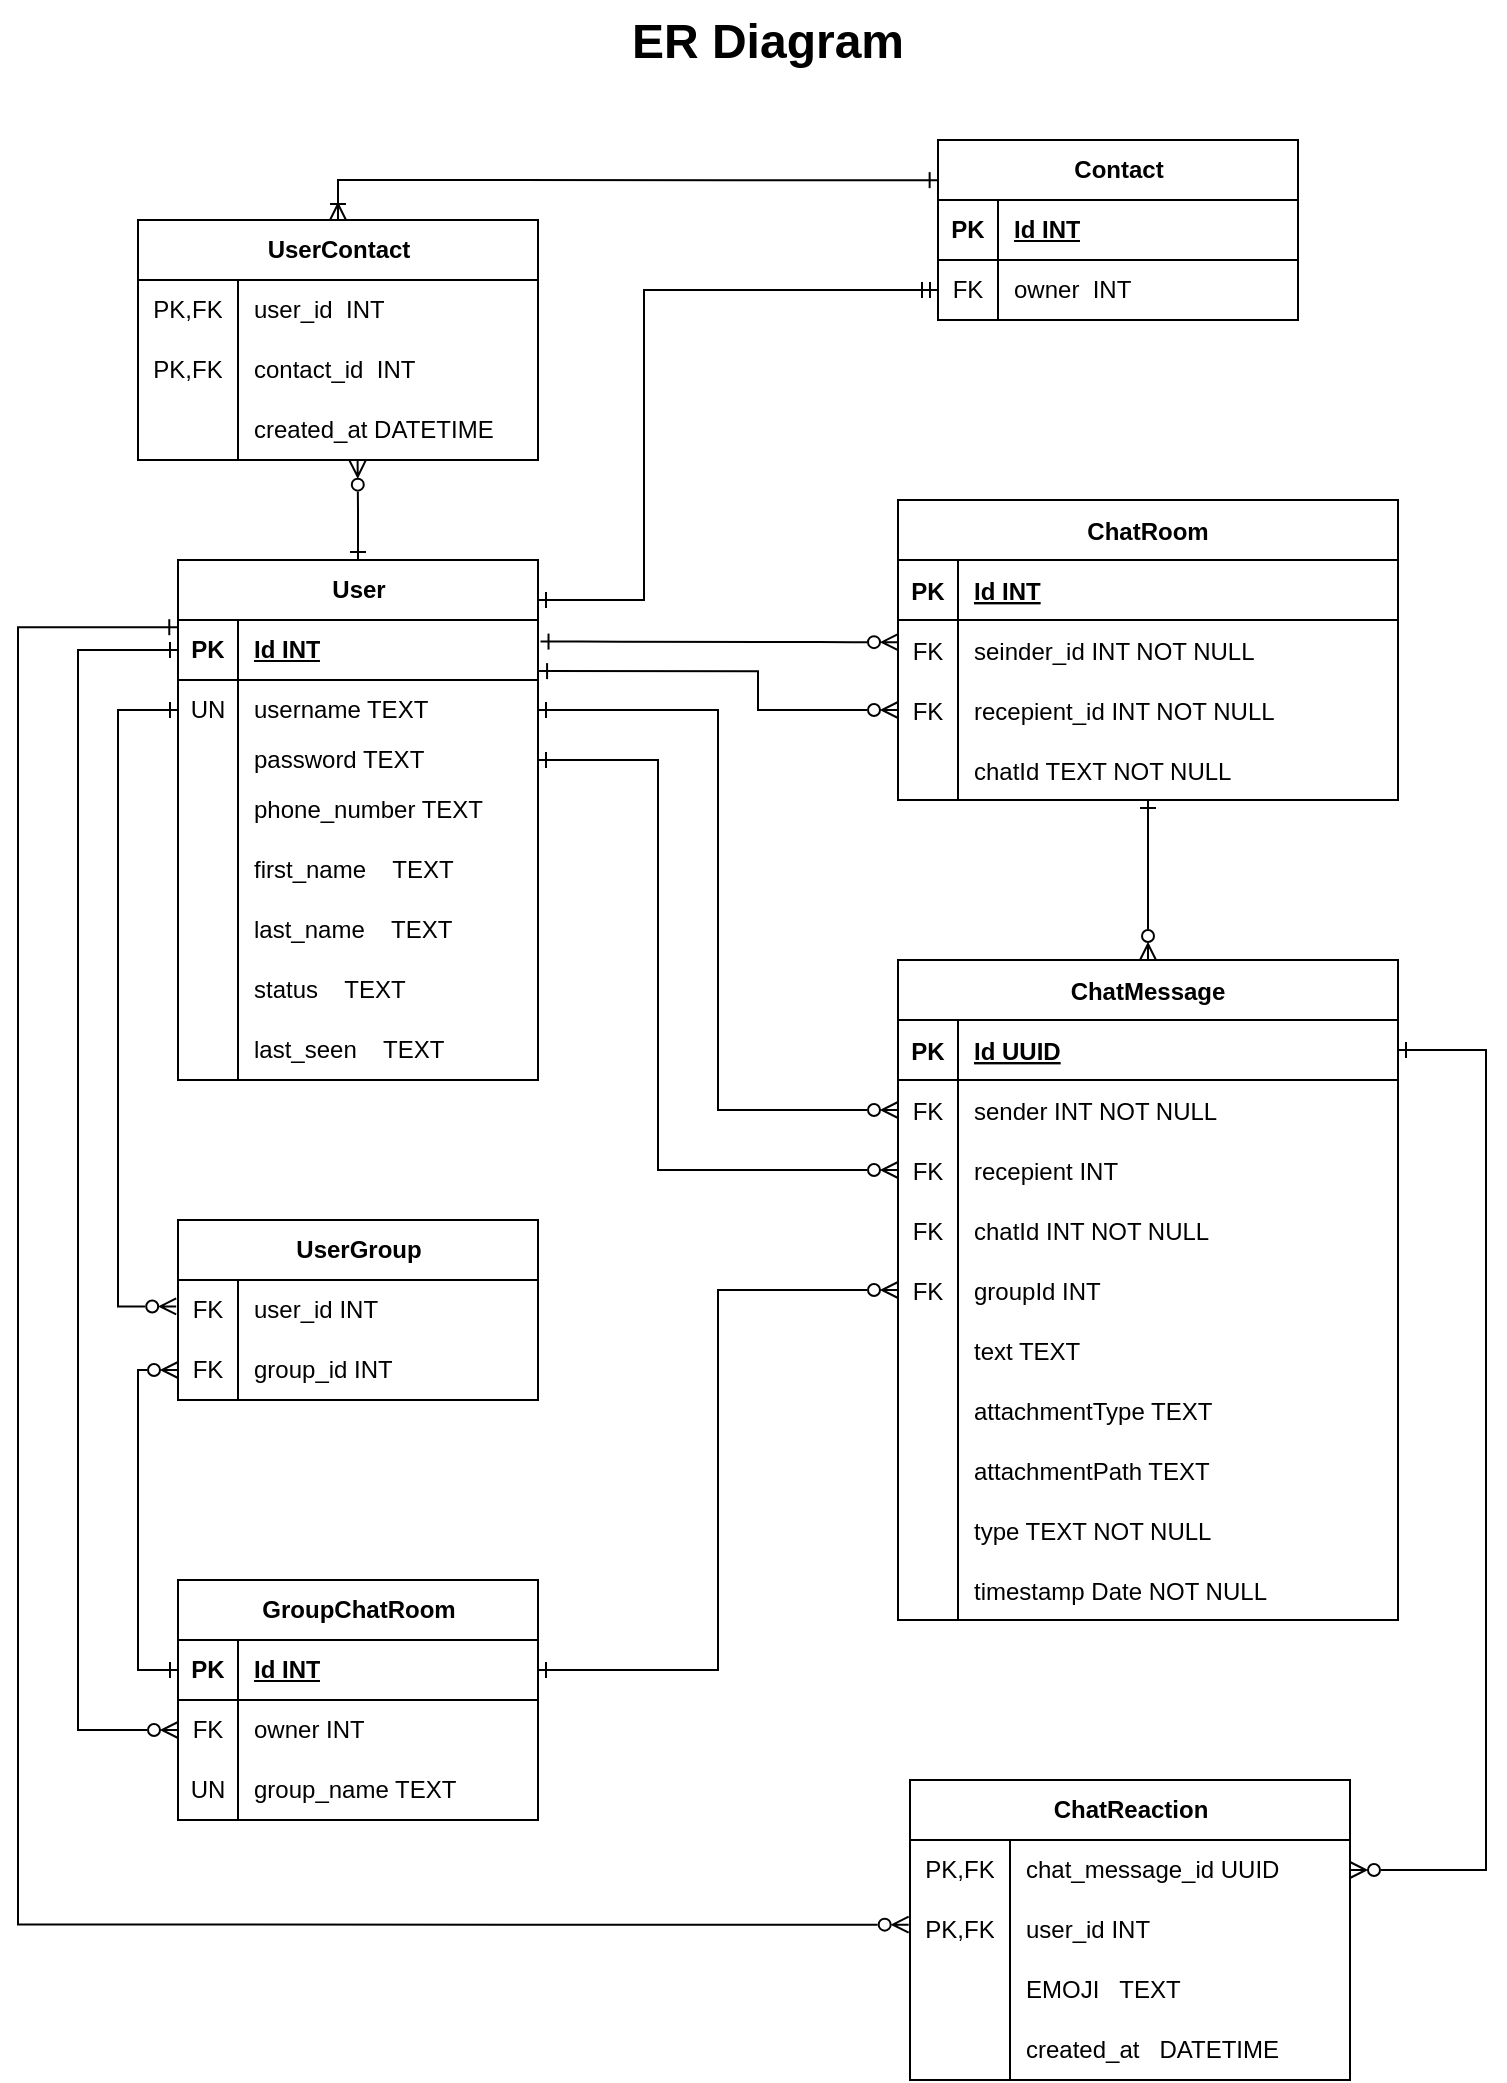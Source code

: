 <mxfile version="24.4.8" type="device">
  <diagram id="R2lEEEUBdFMjLlhIrx00" name="Page-1">
    <mxGraphModel dx="1195" dy="696" grid="1" gridSize="10" guides="1" tooltips="1" connect="1" arrows="1" fold="1" page="1" pageScale="1" pageWidth="850" pageHeight="1100" math="0" shadow="0" extFonts="Permanent Marker^https://fonts.googleapis.com/css?family=Permanent+Marker">
      <root>
        <mxCell id="0" />
        <mxCell id="1" parent="0" />
        <mxCell id="C-vyLk0tnHw3VtMMgP7b-1" value="" style="edgeStyle=entityRelationEdgeStyle;endArrow=ERzeroToMany;startArrow=ERone;endFill=0;startFill=0;exitX=1.007;exitY=0.36;exitDx=0;exitDy=0;entryX=0;entryY=0.369;entryDx=0;entryDy=0;entryPerimeter=0;exitPerimeter=0;" parent="1" source="bMunVsMbUiDfaoadQTU7-19" target="C-vyLk0tnHw3VtMMgP7b-9" edge="1">
          <mxGeometry width="100" height="100" relative="1" as="geometry">
            <mxPoint x="360" y="245.0" as="sourcePoint" />
            <mxPoint x="470" y="670" as="targetPoint" />
          </mxGeometry>
        </mxCell>
        <mxCell id="lLktH2KcSlSez15LRrK1-5" style="edgeStyle=orthogonalEdgeStyle;rounded=0;orthogonalLoop=1;jettySize=auto;html=1;entryX=0.5;entryY=0;entryDx=0;entryDy=0;endArrow=ERzeroToMany;endFill=0;startArrow=ERone;startFill=0;" parent="1" source="C-vyLk0tnHw3VtMMgP7b-2" target="C-vyLk0tnHw3VtMMgP7b-13" edge="1">
          <mxGeometry relative="1" as="geometry" />
        </mxCell>
        <mxCell id="C-vyLk0tnHw3VtMMgP7b-2" value="ChatRoom" style="shape=table;startSize=30;container=1;collapsible=1;childLayout=tableLayout;fixedRows=1;rowLines=0;fontStyle=1;align=center;resizeLast=1;" parent="1" vertex="1">
          <mxGeometry x="490" y="250" width="250" height="150" as="geometry" />
        </mxCell>
        <mxCell id="C-vyLk0tnHw3VtMMgP7b-3" value="" style="shape=partialRectangle;collapsible=0;dropTarget=0;pointerEvents=0;fillColor=none;points=[[0,0.5],[1,0.5]];portConstraint=eastwest;top=0;left=0;right=0;bottom=1;" parent="C-vyLk0tnHw3VtMMgP7b-2" vertex="1">
          <mxGeometry y="30" width="250" height="30" as="geometry" />
        </mxCell>
        <mxCell id="C-vyLk0tnHw3VtMMgP7b-4" value="PK" style="shape=partialRectangle;overflow=hidden;connectable=0;fillColor=none;top=0;left=0;bottom=0;right=0;fontStyle=1;" parent="C-vyLk0tnHw3VtMMgP7b-3" vertex="1">
          <mxGeometry width="30" height="30" as="geometry">
            <mxRectangle width="30" height="30" as="alternateBounds" />
          </mxGeometry>
        </mxCell>
        <mxCell id="C-vyLk0tnHw3VtMMgP7b-5" value="Id INT" style="shape=partialRectangle;overflow=hidden;connectable=0;fillColor=none;top=0;left=0;bottom=0;right=0;align=left;spacingLeft=6;fontStyle=5;" parent="C-vyLk0tnHw3VtMMgP7b-3" vertex="1">
          <mxGeometry x="30" width="220" height="30" as="geometry">
            <mxRectangle width="220" height="30" as="alternateBounds" />
          </mxGeometry>
        </mxCell>
        <mxCell id="C-vyLk0tnHw3VtMMgP7b-9" value="" style="shape=partialRectangle;collapsible=0;dropTarget=0;pointerEvents=0;fillColor=none;points=[[0,0.5],[1,0.5]];portConstraint=eastwest;top=0;left=0;right=0;bottom=0;" parent="C-vyLk0tnHw3VtMMgP7b-2" vertex="1">
          <mxGeometry y="60" width="250" height="30" as="geometry" />
        </mxCell>
        <mxCell id="C-vyLk0tnHw3VtMMgP7b-10" value="FK" style="shape=partialRectangle;overflow=hidden;connectable=0;fillColor=none;top=0;left=0;bottom=0;right=0;" parent="C-vyLk0tnHw3VtMMgP7b-9" vertex="1">
          <mxGeometry width="30" height="30" as="geometry">
            <mxRectangle width="30" height="30" as="alternateBounds" />
          </mxGeometry>
        </mxCell>
        <mxCell id="C-vyLk0tnHw3VtMMgP7b-11" value="seinder_id INT NOT NULL" style="shape=partialRectangle;overflow=hidden;connectable=0;fillColor=none;top=0;left=0;bottom=0;right=0;align=left;spacingLeft=6;" parent="C-vyLk0tnHw3VtMMgP7b-9" vertex="1">
          <mxGeometry x="30" width="220" height="30" as="geometry">
            <mxRectangle width="220" height="30" as="alternateBounds" />
          </mxGeometry>
        </mxCell>
        <mxCell id="bMunVsMbUiDfaoadQTU7-78" value="" style="shape=partialRectangle;collapsible=0;dropTarget=0;pointerEvents=0;fillColor=none;points=[[0,0.5],[1,0.5]];portConstraint=eastwest;top=0;left=0;right=0;bottom=0;" parent="C-vyLk0tnHw3VtMMgP7b-2" vertex="1">
          <mxGeometry y="90" width="250" height="30" as="geometry" />
        </mxCell>
        <mxCell id="bMunVsMbUiDfaoadQTU7-79" value="FK" style="shape=partialRectangle;overflow=hidden;connectable=0;fillColor=none;top=0;left=0;bottom=0;right=0;" parent="bMunVsMbUiDfaoadQTU7-78" vertex="1">
          <mxGeometry width="30" height="30" as="geometry">
            <mxRectangle width="30" height="30" as="alternateBounds" />
          </mxGeometry>
        </mxCell>
        <mxCell id="bMunVsMbUiDfaoadQTU7-80" value="recepient_id INT NOT NULL" style="shape=partialRectangle;overflow=hidden;connectable=0;fillColor=none;top=0;left=0;bottom=0;right=0;align=left;spacingLeft=6;" parent="bMunVsMbUiDfaoadQTU7-78" vertex="1">
          <mxGeometry x="30" width="220" height="30" as="geometry">
            <mxRectangle width="220" height="30" as="alternateBounds" />
          </mxGeometry>
        </mxCell>
        <mxCell id="C-vyLk0tnHw3VtMMgP7b-6" value="" style="shape=partialRectangle;collapsible=0;dropTarget=0;pointerEvents=0;fillColor=none;points=[[0,0.5],[1,0.5]];portConstraint=eastwest;top=0;left=0;right=0;bottom=0;" parent="C-vyLk0tnHw3VtMMgP7b-2" vertex="1">
          <mxGeometry y="120" width="250" height="30" as="geometry" />
        </mxCell>
        <mxCell id="C-vyLk0tnHw3VtMMgP7b-7" value="" style="shape=partialRectangle;overflow=hidden;connectable=0;fillColor=none;top=0;left=0;bottom=0;right=0;" parent="C-vyLk0tnHw3VtMMgP7b-6" vertex="1">
          <mxGeometry width="30" height="30" as="geometry">
            <mxRectangle width="30" height="30" as="alternateBounds" />
          </mxGeometry>
        </mxCell>
        <mxCell id="C-vyLk0tnHw3VtMMgP7b-8" value="chatId TEXT NOT NULL" style="shape=partialRectangle;overflow=hidden;connectable=0;fillColor=none;top=0;left=0;bottom=0;right=0;align=left;spacingLeft=6;" parent="C-vyLk0tnHw3VtMMgP7b-6" vertex="1">
          <mxGeometry x="30" width="220" height="30" as="geometry">
            <mxRectangle width="220" height="30" as="alternateBounds" />
          </mxGeometry>
        </mxCell>
        <mxCell id="yRsMwggTrDr7dZUMtXAs-10" style="edgeStyle=orthogonalEdgeStyle;rounded=0;orthogonalLoop=1;jettySize=auto;html=1;entryX=0;entryY=0.5;entryDx=0;entryDy=0;endArrow=ERzeroToMany;endFill=0;startArrow=ERone;startFill=0;exitX=1;exitY=0.5;exitDx=0;exitDy=0;" parent="1" source="bMunVsMbUiDfaoadQTU7-22" target="C-vyLk0tnHw3VtMMgP7b-17" edge="1">
          <mxGeometry relative="1" as="geometry">
            <mxPoint x="235" y="430" as="sourcePoint" />
          </mxGeometry>
        </mxCell>
        <mxCell id="bMunVsMbUiDfaoadQTU7-18" value="User" style="shape=table;startSize=30;container=1;collapsible=1;childLayout=tableLayout;fixedRows=1;rowLines=0;fontStyle=1;align=center;resizeLast=1;html=1;" parent="1" vertex="1">
          <mxGeometry x="130" y="280" width="180" height="260" as="geometry" />
        </mxCell>
        <mxCell id="bMunVsMbUiDfaoadQTU7-19" value="" style="shape=tableRow;horizontal=0;startSize=0;swimlaneHead=0;swimlaneBody=0;fillColor=none;collapsible=0;dropTarget=0;points=[[0,0.5],[1,0.5]];portConstraint=eastwest;top=0;left=0;right=0;bottom=1;" parent="bMunVsMbUiDfaoadQTU7-18" vertex="1">
          <mxGeometry y="30" width="180" height="30" as="geometry" />
        </mxCell>
        <mxCell id="bMunVsMbUiDfaoadQTU7-20" value="PK" style="shape=partialRectangle;connectable=0;fillColor=none;top=0;left=0;bottom=0;right=0;fontStyle=1;overflow=hidden;whiteSpace=wrap;html=1;" parent="bMunVsMbUiDfaoadQTU7-19" vertex="1">
          <mxGeometry width="30" height="30" as="geometry">
            <mxRectangle width="30" height="30" as="alternateBounds" />
          </mxGeometry>
        </mxCell>
        <mxCell id="bMunVsMbUiDfaoadQTU7-21" value="Id INT" style="shape=partialRectangle;connectable=0;fillColor=none;top=0;left=0;bottom=0;right=0;align=left;spacingLeft=6;fontStyle=5;overflow=hidden;whiteSpace=wrap;html=1;" parent="bMunVsMbUiDfaoadQTU7-19" vertex="1">
          <mxGeometry x="30" width="150" height="30" as="geometry">
            <mxRectangle width="150" height="30" as="alternateBounds" />
          </mxGeometry>
        </mxCell>
        <mxCell id="bMunVsMbUiDfaoadQTU7-22" value="" style="shape=tableRow;horizontal=0;startSize=0;swimlaneHead=0;swimlaneBody=0;fillColor=none;collapsible=0;dropTarget=0;points=[[0,0.5],[1,0.5]];portConstraint=eastwest;top=0;left=0;right=0;bottom=0;" parent="bMunVsMbUiDfaoadQTU7-18" vertex="1">
          <mxGeometry y="60" width="180" height="30" as="geometry" />
        </mxCell>
        <mxCell id="bMunVsMbUiDfaoadQTU7-23" value="UN" style="shape=partialRectangle;connectable=0;fillColor=none;top=0;left=0;bottom=0;right=0;editable=1;overflow=hidden;whiteSpace=wrap;html=1;" parent="bMunVsMbUiDfaoadQTU7-22" vertex="1">
          <mxGeometry width="30" height="30" as="geometry">
            <mxRectangle width="30" height="30" as="alternateBounds" />
          </mxGeometry>
        </mxCell>
        <mxCell id="bMunVsMbUiDfaoadQTU7-24" value="username TEXT" style="shape=partialRectangle;connectable=0;fillColor=none;top=0;left=0;bottom=0;right=0;align=left;spacingLeft=6;overflow=hidden;whiteSpace=wrap;html=1;" parent="bMunVsMbUiDfaoadQTU7-22" vertex="1">
          <mxGeometry x="30" width="150" height="30" as="geometry">
            <mxRectangle width="150" height="30" as="alternateBounds" />
          </mxGeometry>
        </mxCell>
        <mxCell id="bMunVsMbUiDfaoadQTU7-25" value="" style="shape=tableRow;horizontal=0;startSize=0;swimlaneHead=0;swimlaneBody=0;fillColor=none;collapsible=0;dropTarget=0;points=[[0,0.5],[1,0.5]];portConstraint=eastwest;top=0;left=0;right=0;bottom=0;" parent="bMunVsMbUiDfaoadQTU7-18" vertex="1">
          <mxGeometry y="90" width="180" height="20" as="geometry" />
        </mxCell>
        <mxCell id="bMunVsMbUiDfaoadQTU7-26" value="" style="shape=partialRectangle;connectable=0;fillColor=none;top=0;left=0;bottom=0;right=0;editable=1;overflow=hidden;whiteSpace=wrap;html=1;" parent="bMunVsMbUiDfaoadQTU7-25" vertex="1">
          <mxGeometry width="30" height="20" as="geometry">
            <mxRectangle width="30" height="20" as="alternateBounds" />
          </mxGeometry>
        </mxCell>
        <mxCell id="bMunVsMbUiDfaoadQTU7-27" value="password TEXT" style="shape=partialRectangle;connectable=0;fillColor=none;top=0;left=0;bottom=0;right=0;align=left;spacingLeft=6;overflow=hidden;whiteSpace=wrap;html=1;" parent="bMunVsMbUiDfaoadQTU7-25" vertex="1">
          <mxGeometry x="30" width="150" height="20" as="geometry">
            <mxRectangle width="150" height="20" as="alternateBounds" />
          </mxGeometry>
        </mxCell>
        <mxCell id="bMunVsMbUiDfaoadQTU7-28" value="" style="shape=tableRow;horizontal=0;startSize=0;swimlaneHead=0;swimlaneBody=0;fillColor=none;collapsible=0;dropTarget=0;points=[[0,0.5],[1,0.5]];portConstraint=eastwest;top=0;left=0;right=0;bottom=0;" parent="bMunVsMbUiDfaoadQTU7-18" vertex="1">
          <mxGeometry y="110" width="180" height="30" as="geometry" />
        </mxCell>
        <mxCell id="bMunVsMbUiDfaoadQTU7-29" value="" style="shape=partialRectangle;connectable=0;fillColor=none;top=0;left=0;bottom=0;right=0;editable=1;overflow=hidden;whiteSpace=wrap;html=1;" parent="bMunVsMbUiDfaoadQTU7-28" vertex="1">
          <mxGeometry width="30" height="30" as="geometry">
            <mxRectangle width="30" height="30" as="alternateBounds" />
          </mxGeometry>
        </mxCell>
        <mxCell id="bMunVsMbUiDfaoadQTU7-30" value="phone_number TEXT" style="shape=partialRectangle;connectable=0;fillColor=none;top=0;left=0;bottom=0;right=0;align=left;spacingLeft=6;overflow=hidden;whiteSpace=wrap;html=1;" parent="bMunVsMbUiDfaoadQTU7-28" vertex="1">
          <mxGeometry x="30" width="150" height="30" as="geometry">
            <mxRectangle width="150" height="30" as="alternateBounds" />
          </mxGeometry>
        </mxCell>
        <mxCell id="bMunVsMbUiDfaoadQTU7-31" value="" style="shape=tableRow;horizontal=0;startSize=0;swimlaneHead=0;swimlaneBody=0;fillColor=none;collapsible=0;dropTarget=0;points=[[0,0.5],[1,0.5]];portConstraint=eastwest;top=0;left=0;right=0;bottom=0;" parent="bMunVsMbUiDfaoadQTU7-18" vertex="1">
          <mxGeometry y="140" width="180" height="30" as="geometry" />
        </mxCell>
        <mxCell id="bMunVsMbUiDfaoadQTU7-32" value="" style="shape=partialRectangle;connectable=0;fillColor=none;top=0;left=0;bottom=0;right=0;editable=1;overflow=hidden;whiteSpace=wrap;html=1;" parent="bMunVsMbUiDfaoadQTU7-31" vertex="1">
          <mxGeometry width="30" height="30" as="geometry">
            <mxRectangle width="30" height="30" as="alternateBounds" />
          </mxGeometry>
        </mxCell>
        <mxCell id="bMunVsMbUiDfaoadQTU7-33" value="first_name&amp;nbsp; &amp;nbsp; TEXT" style="shape=partialRectangle;connectable=0;fillColor=none;top=0;left=0;bottom=0;right=0;align=left;spacingLeft=6;overflow=hidden;whiteSpace=wrap;html=1;" parent="bMunVsMbUiDfaoadQTU7-31" vertex="1">
          <mxGeometry x="30" width="150" height="30" as="geometry">
            <mxRectangle width="150" height="30" as="alternateBounds" />
          </mxGeometry>
        </mxCell>
        <mxCell id="bMunVsMbUiDfaoadQTU7-34" value="" style="shape=tableRow;horizontal=0;startSize=0;swimlaneHead=0;swimlaneBody=0;fillColor=none;collapsible=0;dropTarget=0;points=[[0,0.5],[1,0.5]];portConstraint=eastwest;top=0;left=0;right=0;bottom=0;" parent="bMunVsMbUiDfaoadQTU7-18" vertex="1">
          <mxGeometry y="170" width="180" height="30" as="geometry" />
        </mxCell>
        <mxCell id="bMunVsMbUiDfaoadQTU7-35" value="" style="shape=partialRectangle;connectable=0;fillColor=none;top=0;left=0;bottom=0;right=0;editable=1;overflow=hidden;whiteSpace=wrap;html=1;" parent="bMunVsMbUiDfaoadQTU7-34" vertex="1">
          <mxGeometry width="30" height="30" as="geometry">
            <mxRectangle width="30" height="30" as="alternateBounds" />
          </mxGeometry>
        </mxCell>
        <mxCell id="bMunVsMbUiDfaoadQTU7-36" value="last_name&amp;nbsp; &amp;nbsp; TEXT" style="shape=partialRectangle;connectable=0;fillColor=none;top=0;left=0;bottom=0;right=0;align=left;spacingLeft=6;overflow=hidden;whiteSpace=wrap;html=1;" parent="bMunVsMbUiDfaoadQTU7-34" vertex="1">
          <mxGeometry x="30" width="150" height="30" as="geometry">
            <mxRectangle width="150" height="30" as="alternateBounds" />
          </mxGeometry>
        </mxCell>
        <mxCell id="bMunVsMbUiDfaoadQTU7-37" value="" style="shape=tableRow;horizontal=0;startSize=0;swimlaneHead=0;swimlaneBody=0;fillColor=none;collapsible=0;dropTarget=0;points=[[0,0.5],[1,0.5]];portConstraint=eastwest;top=0;left=0;right=0;bottom=0;" parent="bMunVsMbUiDfaoadQTU7-18" vertex="1">
          <mxGeometry y="200" width="180" height="30" as="geometry" />
        </mxCell>
        <mxCell id="bMunVsMbUiDfaoadQTU7-38" value="" style="shape=partialRectangle;connectable=0;fillColor=none;top=0;left=0;bottom=0;right=0;editable=1;overflow=hidden;whiteSpace=wrap;html=1;" parent="bMunVsMbUiDfaoadQTU7-37" vertex="1">
          <mxGeometry width="30" height="30" as="geometry">
            <mxRectangle width="30" height="30" as="alternateBounds" />
          </mxGeometry>
        </mxCell>
        <mxCell id="bMunVsMbUiDfaoadQTU7-39" value="status&amp;nbsp; &amp;nbsp; TEXT" style="shape=partialRectangle;connectable=0;fillColor=none;top=0;left=0;bottom=0;right=0;align=left;spacingLeft=6;overflow=hidden;whiteSpace=wrap;html=1;" parent="bMunVsMbUiDfaoadQTU7-37" vertex="1">
          <mxGeometry x="30" width="150" height="30" as="geometry">
            <mxRectangle width="150" height="30" as="alternateBounds" />
          </mxGeometry>
        </mxCell>
        <mxCell id="lLktH2KcSlSez15LRrK1-1" value="" style="shape=tableRow;horizontal=0;startSize=0;swimlaneHead=0;swimlaneBody=0;fillColor=none;collapsible=0;dropTarget=0;points=[[0,0.5],[1,0.5]];portConstraint=eastwest;top=0;left=0;right=0;bottom=0;" parent="bMunVsMbUiDfaoadQTU7-18" vertex="1">
          <mxGeometry y="230" width="180" height="30" as="geometry" />
        </mxCell>
        <mxCell id="lLktH2KcSlSez15LRrK1-2" value="" style="shape=partialRectangle;connectable=0;fillColor=none;top=0;left=0;bottom=0;right=0;editable=1;overflow=hidden;whiteSpace=wrap;html=1;" parent="lLktH2KcSlSez15LRrK1-1" vertex="1">
          <mxGeometry width="30" height="30" as="geometry">
            <mxRectangle width="30" height="30" as="alternateBounds" />
          </mxGeometry>
        </mxCell>
        <mxCell id="lLktH2KcSlSez15LRrK1-3" value="last_seen&amp;nbsp; &amp;nbsp; TEXT" style="shape=partialRectangle;connectable=0;fillColor=none;top=0;left=0;bottom=0;right=0;align=left;spacingLeft=6;overflow=hidden;whiteSpace=wrap;html=1;" parent="lLktH2KcSlSez15LRrK1-1" vertex="1">
          <mxGeometry x="30" width="150" height="30" as="geometry">
            <mxRectangle width="150" height="30" as="alternateBounds" />
          </mxGeometry>
        </mxCell>
        <mxCell id="AExXZGijqKHbRIDh_dop-1" value="GroupChatRoom" style="shape=table;startSize=30;container=1;collapsible=1;childLayout=tableLayout;fixedRows=1;rowLines=0;fontStyle=1;align=center;resizeLast=1;html=1;" parent="1" vertex="1">
          <mxGeometry x="130" y="790" width="180" height="120" as="geometry" />
        </mxCell>
        <mxCell id="AExXZGijqKHbRIDh_dop-2" value="" style="shape=tableRow;horizontal=0;startSize=0;swimlaneHead=0;swimlaneBody=0;fillColor=none;collapsible=0;dropTarget=0;points=[[0,0.5],[1,0.5]];portConstraint=eastwest;top=0;left=0;right=0;bottom=1;" parent="AExXZGijqKHbRIDh_dop-1" vertex="1">
          <mxGeometry y="30" width="180" height="30" as="geometry" />
        </mxCell>
        <mxCell id="AExXZGijqKHbRIDh_dop-3" value="PK" style="shape=partialRectangle;connectable=0;fillColor=none;top=0;left=0;bottom=0;right=0;fontStyle=1;overflow=hidden;whiteSpace=wrap;html=1;" parent="AExXZGijqKHbRIDh_dop-2" vertex="1">
          <mxGeometry width="30" height="30" as="geometry">
            <mxRectangle width="30" height="30" as="alternateBounds" />
          </mxGeometry>
        </mxCell>
        <mxCell id="AExXZGijqKHbRIDh_dop-4" value="Id INT" style="shape=partialRectangle;connectable=0;fillColor=none;top=0;left=0;bottom=0;right=0;align=left;spacingLeft=6;fontStyle=5;overflow=hidden;whiteSpace=wrap;html=1;" parent="AExXZGijqKHbRIDh_dop-2" vertex="1">
          <mxGeometry x="30" width="150" height="30" as="geometry">
            <mxRectangle width="150" height="30" as="alternateBounds" />
          </mxGeometry>
        </mxCell>
        <mxCell id="AExXZGijqKHbRIDh_dop-5" value="" style="shape=tableRow;horizontal=0;startSize=0;swimlaneHead=0;swimlaneBody=0;fillColor=none;collapsible=0;dropTarget=0;points=[[0,0.5],[1,0.5]];portConstraint=eastwest;top=0;left=0;right=0;bottom=0;" parent="AExXZGijqKHbRIDh_dop-1" vertex="1">
          <mxGeometry y="60" width="180" height="30" as="geometry" />
        </mxCell>
        <mxCell id="AExXZGijqKHbRIDh_dop-6" value="FK" style="shape=partialRectangle;connectable=0;fillColor=none;top=0;left=0;bottom=0;right=0;editable=1;overflow=hidden;whiteSpace=wrap;html=1;" parent="AExXZGijqKHbRIDh_dop-5" vertex="1">
          <mxGeometry width="30" height="30" as="geometry">
            <mxRectangle width="30" height="30" as="alternateBounds" />
          </mxGeometry>
        </mxCell>
        <mxCell id="AExXZGijqKHbRIDh_dop-7" value="owner INT" style="shape=partialRectangle;connectable=0;fillColor=none;top=0;left=0;bottom=0;right=0;align=left;spacingLeft=6;overflow=hidden;whiteSpace=wrap;html=1;" parent="AExXZGijqKHbRIDh_dop-5" vertex="1">
          <mxGeometry x="30" width="150" height="30" as="geometry">
            <mxRectangle width="150" height="30" as="alternateBounds" />
          </mxGeometry>
        </mxCell>
        <mxCell id="G1g9cbDwB-sMTxGQoout-19" value="" style="shape=tableRow;horizontal=0;startSize=0;swimlaneHead=0;swimlaneBody=0;fillColor=none;collapsible=0;dropTarget=0;points=[[0,0.5],[1,0.5]];portConstraint=eastwest;top=0;left=0;right=0;bottom=0;" parent="AExXZGijqKHbRIDh_dop-1" vertex="1">
          <mxGeometry y="90" width="180" height="30" as="geometry" />
        </mxCell>
        <mxCell id="G1g9cbDwB-sMTxGQoout-20" value="UN" style="shape=partialRectangle;connectable=0;fillColor=none;top=0;left=0;bottom=0;right=0;editable=1;overflow=hidden;whiteSpace=wrap;html=1;" parent="G1g9cbDwB-sMTxGQoout-19" vertex="1">
          <mxGeometry width="30" height="30" as="geometry">
            <mxRectangle width="30" height="30" as="alternateBounds" />
          </mxGeometry>
        </mxCell>
        <mxCell id="G1g9cbDwB-sMTxGQoout-21" value="group_name TEXT" style="shape=partialRectangle;connectable=0;fillColor=none;top=0;left=0;bottom=0;right=0;align=left;spacingLeft=6;overflow=hidden;whiteSpace=wrap;html=1;" parent="G1g9cbDwB-sMTxGQoout-19" vertex="1">
          <mxGeometry x="30" width="150" height="30" as="geometry">
            <mxRectangle width="150" height="30" as="alternateBounds" />
          </mxGeometry>
        </mxCell>
        <mxCell id="G1g9cbDwB-sMTxGQoout-1" value="UserGroup" style="shape=table;startSize=30;container=1;collapsible=1;childLayout=tableLayout;fixedRows=1;rowLines=0;fontStyle=1;align=center;resizeLast=1;html=1;" parent="1" vertex="1">
          <mxGeometry x="130" y="610" width="180" height="90" as="geometry" />
        </mxCell>
        <mxCell id="G1g9cbDwB-sMTxGQoout-5" value="" style="shape=tableRow;horizontal=0;startSize=0;swimlaneHead=0;swimlaneBody=0;fillColor=none;collapsible=0;dropTarget=0;points=[[0,0.5],[1,0.5]];portConstraint=eastwest;top=0;left=0;right=0;bottom=0;" parent="G1g9cbDwB-sMTxGQoout-1" vertex="1">
          <mxGeometry y="30" width="180" height="30" as="geometry" />
        </mxCell>
        <mxCell id="G1g9cbDwB-sMTxGQoout-6" value="FK" style="shape=partialRectangle;connectable=0;fillColor=none;top=0;left=0;bottom=0;right=0;editable=1;overflow=hidden;whiteSpace=wrap;html=1;" parent="G1g9cbDwB-sMTxGQoout-5" vertex="1">
          <mxGeometry width="30" height="30" as="geometry">
            <mxRectangle width="30" height="30" as="alternateBounds" />
          </mxGeometry>
        </mxCell>
        <mxCell id="G1g9cbDwB-sMTxGQoout-7" value="user_id INT" style="shape=partialRectangle;connectable=0;fillColor=none;top=0;left=0;bottom=0;right=0;align=left;spacingLeft=6;overflow=hidden;whiteSpace=wrap;html=1;" parent="G1g9cbDwB-sMTxGQoout-5" vertex="1">
          <mxGeometry x="30" width="150" height="30" as="geometry">
            <mxRectangle width="150" height="30" as="alternateBounds" />
          </mxGeometry>
        </mxCell>
        <mxCell id="G1g9cbDwB-sMTxGQoout-8" value="" style="shape=tableRow;horizontal=0;startSize=0;swimlaneHead=0;swimlaneBody=0;fillColor=none;collapsible=0;dropTarget=0;points=[[0,0.5],[1,0.5]];portConstraint=eastwest;top=0;left=0;right=0;bottom=0;" parent="G1g9cbDwB-sMTxGQoout-1" vertex="1">
          <mxGeometry y="60" width="180" height="30" as="geometry" />
        </mxCell>
        <mxCell id="G1g9cbDwB-sMTxGQoout-9" value="FK" style="shape=partialRectangle;connectable=0;fillColor=none;top=0;left=0;bottom=0;right=0;editable=1;overflow=hidden;whiteSpace=wrap;html=1;" parent="G1g9cbDwB-sMTxGQoout-8" vertex="1">
          <mxGeometry width="30" height="30" as="geometry">
            <mxRectangle width="30" height="30" as="alternateBounds" />
          </mxGeometry>
        </mxCell>
        <mxCell id="G1g9cbDwB-sMTxGQoout-10" value="group_id INT" style="shape=partialRectangle;connectable=0;fillColor=none;top=0;left=0;bottom=0;right=0;align=left;spacingLeft=6;overflow=hidden;whiteSpace=wrap;html=1;" parent="G1g9cbDwB-sMTxGQoout-8" vertex="1">
          <mxGeometry x="30" width="150" height="30" as="geometry">
            <mxRectangle width="150" height="30" as="alternateBounds" />
          </mxGeometry>
        </mxCell>
        <mxCell id="G1g9cbDwB-sMTxGQoout-23" style="edgeStyle=orthogonalEdgeStyle;rounded=0;orthogonalLoop=1;jettySize=auto;html=1;entryX=0;entryY=0.5;entryDx=0;entryDy=0;endArrow=ERzeroToMany;endFill=0;startArrow=ERone;startFill=0;exitX=0;exitY=0.5;exitDx=0;exitDy=0;" parent="1" source="bMunVsMbUiDfaoadQTU7-19" target="AExXZGijqKHbRIDh_dop-5" edge="1">
          <mxGeometry relative="1" as="geometry">
            <Array as="points">
              <mxPoint x="80" y="325" />
              <mxPoint x="80" y="865" />
            </Array>
          </mxGeometry>
        </mxCell>
        <mxCell id="C-vyLk0tnHw3VtMMgP7b-13" value="ChatMessage" style="shape=table;startSize=30;container=1;collapsible=1;childLayout=tableLayout;fixedRows=1;rowLines=0;fontStyle=1;align=center;resizeLast=1;" parent="1" vertex="1">
          <mxGeometry x="490" y="480" width="250" height="330" as="geometry" />
        </mxCell>
        <mxCell id="C-vyLk0tnHw3VtMMgP7b-14" value="" style="shape=partialRectangle;collapsible=0;dropTarget=0;pointerEvents=0;fillColor=none;points=[[0,0.5],[1,0.5]];portConstraint=eastwest;top=0;left=0;right=0;bottom=1;" parent="C-vyLk0tnHw3VtMMgP7b-13" vertex="1">
          <mxGeometry y="30" width="250" height="30" as="geometry" />
        </mxCell>
        <mxCell id="C-vyLk0tnHw3VtMMgP7b-15" value="PK" style="shape=partialRectangle;overflow=hidden;connectable=0;fillColor=none;top=0;left=0;bottom=0;right=0;fontStyle=1;" parent="C-vyLk0tnHw3VtMMgP7b-14" vertex="1">
          <mxGeometry width="30" height="30" as="geometry">
            <mxRectangle width="30" height="30" as="alternateBounds" />
          </mxGeometry>
        </mxCell>
        <mxCell id="C-vyLk0tnHw3VtMMgP7b-16" value="Id UUID" style="shape=partialRectangle;overflow=hidden;connectable=0;fillColor=none;top=0;left=0;bottom=0;right=0;align=left;spacingLeft=6;fontStyle=5;" parent="C-vyLk0tnHw3VtMMgP7b-14" vertex="1">
          <mxGeometry x="30" width="220" height="30" as="geometry">
            <mxRectangle width="220" height="30" as="alternateBounds" />
          </mxGeometry>
        </mxCell>
        <mxCell id="C-vyLk0tnHw3VtMMgP7b-17" value="" style="shape=partialRectangle;collapsible=0;dropTarget=0;pointerEvents=0;fillColor=none;points=[[0,0.5],[1,0.5]];portConstraint=eastwest;top=0;left=0;right=0;bottom=0;" parent="C-vyLk0tnHw3VtMMgP7b-13" vertex="1">
          <mxGeometry y="60" width="250" height="30" as="geometry" />
        </mxCell>
        <mxCell id="C-vyLk0tnHw3VtMMgP7b-18" value="FK" style="shape=partialRectangle;overflow=hidden;connectable=0;fillColor=none;top=0;left=0;bottom=0;right=0;" parent="C-vyLk0tnHw3VtMMgP7b-17" vertex="1">
          <mxGeometry width="30" height="30" as="geometry">
            <mxRectangle width="30" height="30" as="alternateBounds" />
          </mxGeometry>
        </mxCell>
        <mxCell id="C-vyLk0tnHw3VtMMgP7b-19" value="sender INT NOT NULL" style="shape=partialRectangle;overflow=hidden;connectable=0;fillColor=none;top=0;left=0;bottom=0;right=0;align=left;spacingLeft=6;" parent="C-vyLk0tnHw3VtMMgP7b-17" vertex="1">
          <mxGeometry x="30" width="220" height="30" as="geometry">
            <mxRectangle width="220" height="30" as="alternateBounds" />
          </mxGeometry>
        </mxCell>
        <mxCell id="C-vyLk0tnHw3VtMMgP7b-20" value="" style="shape=partialRectangle;collapsible=0;dropTarget=0;pointerEvents=0;fillColor=none;points=[[0,0.5],[1,0.5]];portConstraint=eastwest;top=0;left=0;right=0;bottom=0;" parent="C-vyLk0tnHw3VtMMgP7b-13" vertex="1">
          <mxGeometry y="90" width="250" height="30" as="geometry" />
        </mxCell>
        <mxCell id="C-vyLk0tnHw3VtMMgP7b-21" value="FK" style="shape=partialRectangle;overflow=hidden;connectable=0;fillColor=none;top=0;left=0;bottom=0;right=0;" parent="C-vyLk0tnHw3VtMMgP7b-20" vertex="1">
          <mxGeometry width="30" height="30" as="geometry">
            <mxRectangle width="30" height="30" as="alternateBounds" />
          </mxGeometry>
        </mxCell>
        <mxCell id="C-vyLk0tnHw3VtMMgP7b-22" value="recepient INT " style="shape=partialRectangle;overflow=hidden;connectable=0;fillColor=none;top=0;left=0;bottom=0;right=0;align=left;spacingLeft=6;" parent="C-vyLk0tnHw3VtMMgP7b-20" vertex="1">
          <mxGeometry x="30" width="220" height="30" as="geometry">
            <mxRectangle width="220" height="30" as="alternateBounds" />
          </mxGeometry>
        </mxCell>
        <mxCell id="bMunVsMbUiDfaoadQTU7-40" value="" style="shape=partialRectangle;collapsible=0;dropTarget=0;pointerEvents=0;fillColor=none;points=[[0,0.5],[1,0.5]];portConstraint=eastwest;top=0;left=0;right=0;bottom=0;" parent="C-vyLk0tnHw3VtMMgP7b-13" vertex="1">
          <mxGeometry y="120" width="250" height="30" as="geometry" />
        </mxCell>
        <mxCell id="bMunVsMbUiDfaoadQTU7-41" value="FK" style="shape=partialRectangle;overflow=hidden;connectable=0;fillColor=none;top=0;left=0;bottom=0;right=0;" parent="bMunVsMbUiDfaoadQTU7-40" vertex="1">
          <mxGeometry width="30" height="30" as="geometry">
            <mxRectangle width="30" height="30" as="alternateBounds" />
          </mxGeometry>
        </mxCell>
        <mxCell id="bMunVsMbUiDfaoadQTU7-42" value="chatId INT NOT NULL" style="shape=partialRectangle;overflow=hidden;connectable=0;fillColor=none;top=0;left=0;bottom=0;right=0;align=left;spacingLeft=6;" parent="bMunVsMbUiDfaoadQTU7-40" vertex="1">
          <mxGeometry x="30" width="220" height="30" as="geometry">
            <mxRectangle width="220" height="30" as="alternateBounds" />
          </mxGeometry>
        </mxCell>
        <mxCell id="G1g9cbDwB-sMTxGQoout-27" value="" style="shape=partialRectangle;collapsible=0;dropTarget=0;pointerEvents=0;fillColor=none;points=[[0,0.5],[1,0.5]];portConstraint=eastwest;top=0;left=0;right=0;bottom=0;" parent="C-vyLk0tnHw3VtMMgP7b-13" vertex="1">
          <mxGeometry y="150" width="250" height="30" as="geometry" />
        </mxCell>
        <mxCell id="G1g9cbDwB-sMTxGQoout-28" value="FK" style="shape=partialRectangle;overflow=hidden;connectable=0;fillColor=none;top=0;left=0;bottom=0;right=0;" parent="G1g9cbDwB-sMTxGQoout-27" vertex="1">
          <mxGeometry width="30" height="30" as="geometry">
            <mxRectangle width="30" height="30" as="alternateBounds" />
          </mxGeometry>
        </mxCell>
        <mxCell id="G1g9cbDwB-sMTxGQoout-29" value="groupId INT" style="shape=partialRectangle;overflow=hidden;connectable=0;fillColor=none;top=0;left=0;bottom=0;right=0;align=left;spacingLeft=6;" parent="G1g9cbDwB-sMTxGQoout-27" vertex="1">
          <mxGeometry x="30" width="220" height="30" as="geometry">
            <mxRectangle width="220" height="30" as="alternateBounds" />
          </mxGeometry>
        </mxCell>
        <mxCell id="G1g9cbDwB-sMTxGQoout-24" value="" style="shape=partialRectangle;collapsible=0;dropTarget=0;pointerEvents=0;fillColor=none;points=[[0,0.5],[1,0.5]];portConstraint=eastwest;top=0;left=0;right=0;bottom=0;" parent="C-vyLk0tnHw3VtMMgP7b-13" vertex="1">
          <mxGeometry y="180" width="250" height="30" as="geometry" />
        </mxCell>
        <mxCell id="G1g9cbDwB-sMTxGQoout-25" value="" style="shape=partialRectangle;overflow=hidden;connectable=0;fillColor=none;top=0;left=0;bottom=0;right=0;" parent="G1g9cbDwB-sMTxGQoout-24" vertex="1">
          <mxGeometry width="30" height="30" as="geometry">
            <mxRectangle width="30" height="30" as="alternateBounds" />
          </mxGeometry>
        </mxCell>
        <mxCell id="G1g9cbDwB-sMTxGQoout-26" value="text TEXT" style="shape=partialRectangle;overflow=hidden;connectable=0;fillColor=none;top=0;left=0;bottom=0;right=0;align=left;spacingLeft=6;" parent="G1g9cbDwB-sMTxGQoout-24" vertex="1">
          <mxGeometry x="30" width="220" height="30" as="geometry">
            <mxRectangle width="220" height="30" as="alternateBounds" />
          </mxGeometry>
        </mxCell>
        <mxCell id="bMunVsMbUiDfaoadQTU7-43" value="" style="shape=partialRectangle;collapsible=0;dropTarget=0;pointerEvents=0;fillColor=none;points=[[0,0.5],[1,0.5]];portConstraint=eastwest;top=0;left=0;right=0;bottom=0;" parent="C-vyLk0tnHw3VtMMgP7b-13" vertex="1">
          <mxGeometry y="210" width="250" height="30" as="geometry" />
        </mxCell>
        <mxCell id="bMunVsMbUiDfaoadQTU7-44" value="" style="shape=partialRectangle;overflow=hidden;connectable=0;fillColor=none;top=0;left=0;bottom=0;right=0;" parent="bMunVsMbUiDfaoadQTU7-43" vertex="1">
          <mxGeometry width="30" height="30" as="geometry">
            <mxRectangle width="30" height="30" as="alternateBounds" />
          </mxGeometry>
        </mxCell>
        <mxCell id="bMunVsMbUiDfaoadQTU7-45" value="attachmentType TEXT" style="shape=partialRectangle;overflow=hidden;connectable=0;fillColor=none;top=0;left=0;bottom=0;right=0;align=left;spacingLeft=6;" parent="bMunVsMbUiDfaoadQTU7-43" vertex="1">
          <mxGeometry x="30" width="220" height="30" as="geometry">
            <mxRectangle width="220" height="30" as="alternateBounds" />
          </mxGeometry>
        </mxCell>
        <mxCell id="bMunVsMbUiDfaoadQTU7-46" value="" style="shape=partialRectangle;collapsible=0;dropTarget=0;pointerEvents=0;fillColor=none;points=[[0,0.5],[1,0.5]];portConstraint=eastwest;top=0;left=0;right=0;bottom=0;" parent="C-vyLk0tnHw3VtMMgP7b-13" vertex="1">
          <mxGeometry y="240" width="250" height="30" as="geometry" />
        </mxCell>
        <mxCell id="bMunVsMbUiDfaoadQTU7-47" value="" style="shape=partialRectangle;overflow=hidden;connectable=0;fillColor=none;top=0;left=0;bottom=0;right=0;" parent="bMunVsMbUiDfaoadQTU7-46" vertex="1">
          <mxGeometry width="30" height="30" as="geometry">
            <mxRectangle width="30" height="30" as="alternateBounds" />
          </mxGeometry>
        </mxCell>
        <mxCell id="bMunVsMbUiDfaoadQTU7-48" value="attachmentPath TEXT" style="shape=partialRectangle;overflow=hidden;connectable=0;fillColor=none;top=0;left=0;bottom=0;right=0;align=left;spacingLeft=6;" parent="bMunVsMbUiDfaoadQTU7-46" vertex="1">
          <mxGeometry x="30" width="220" height="30" as="geometry">
            <mxRectangle width="220" height="30" as="alternateBounds" />
          </mxGeometry>
        </mxCell>
        <mxCell id="bMunVsMbUiDfaoadQTU7-49" value="" style="shape=partialRectangle;collapsible=0;dropTarget=0;pointerEvents=0;fillColor=none;points=[[0,0.5],[1,0.5]];portConstraint=eastwest;top=0;left=0;right=0;bottom=0;" parent="C-vyLk0tnHw3VtMMgP7b-13" vertex="1">
          <mxGeometry y="270" width="250" height="30" as="geometry" />
        </mxCell>
        <mxCell id="bMunVsMbUiDfaoadQTU7-50" value="" style="shape=partialRectangle;overflow=hidden;connectable=0;fillColor=none;top=0;left=0;bottom=0;right=0;" parent="bMunVsMbUiDfaoadQTU7-49" vertex="1">
          <mxGeometry width="30" height="30" as="geometry">
            <mxRectangle width="30" height="30" as="alternateBounds" />
          </mxGeometry>
        </mxCell>
        <mxCell id="bMunVsMbUiDfaoadQTU7-51" value="type TEXT NOT NULL" style="shape=partialRectangle;overflow=hidden;connectable=0;fillColor=none;top=0;left=0;bottom=0;right=0;align=left;spacingLeft=6;" parent="bMunVsMbUiDfaoadQTU7-49" vertex="1">
          <mxGeometry x="30" width="220" height="30" as="geometry">
            <mxRectangle width="220" height="30" as="alternateBounds" />
          </mxGeometry>
        </mxCell>
        <mxCell id="bMunVsMbUiDfaoadQTU7-69" value="" style="shape=partialRectangle;collapsible=0;dropTarget=0;pointerEvents=0;fillColor=none;points=[[0,0.5],[1,0.5]];portConstraint=eastwest;top=0;left=0;right=0;bottom=0;" parent="C-vyLk0tnHw3VtMMgP7b-13" vertex="1">
          <mxGeometry y="300" width="250" height="30" as="geometry" />
        </mxCell>
        <mxCell id="bMunVsMbUiDfaoadQTU7-70" value="" style="shape=partialRectangle;overflow=hidden;connectable=0;fillColor=none;top=0;left=0;bottom=0;right=0;" parent="bMunVsMbUiDfaoadQTU7-69" vertex="1">
          <mxGeometry width="30" height="30" as="geometry">
            <mxRectangle width="30" height="30" as="alternateBounds" />
          </mxGeometry>
        </mxCell>
        <mxCell id="bMunVsMbUiDfaoadQTU7-71" value="timestamp Date NOT NULL" style="shape=partialRectangle;overflow=hidden;connectable=0;fillColor=none;top=0;left=0;bottom=0;right=0;align=left;spacingLeft=6;" parent="bMunVsMbUiDfaoadQTU7-69" vertex="1">
          <mxGeometry x="30" width="220" height="30" as="geometry">
            <mxRectangle width="220" height="30" as="alternateBounds" />
          </mxGeometry>
        </mxCell>
        <mxCell id="G1g9cbDwB-sMTxGQoout-30" style="edgeStyle=orthogonalEdgeStyle;rounded=0;orthogonalLoop=1;jettySize=auto;html=1;entryX=0;entryY=0.5;entryDx=0;entryDy=0;endArrow=ERzeroToMany;endFill=0;startArrow=ERone;startFill=0;exitX=1;exitY=0.5;exitDx=0;exitDy=0;" parent="1" source="AExXZGijqKHbRIDh_dop-2" target="G1g9cbDwB-sMTxGQoout-27" edge="1">
          <mxGeometry relative="1" as="geometry" />
        </mxCell>
        <mxCell id="G1g9cbDwB-sMTxGQoout-31" value="&lt;h1 style=&quot;margin-top: 0px;&quot;&gt;ER Diagram&lt;/h1&gt;" style="text;html=1;whiteSpace=wrap;overflow=hidden;rounded=0;align=center;" parent="1" vertex="1">
          <mxGeometry x="280" width="290" height="40" as="geometry" />
        </mxCell>
        <mxCell id="euUhCiGx8z6hJHcZooVW-2" value="UserContact" style="shape=table;startSize=30;container=1;collapsible=1;childLayout=tableLayout;fixedRows=1;rowLines=0;fontStyle=1;align=center;resizeLast=1;html=1;" parent="1" vertex="1">
          <mxGeometry x="110" y="110" width="200" height="120" as="geometry" />
        </mxCell>
        <mxCell id="euUhCiGx8z6hJHcZooVW-6" value="" style="shape=tableRow;horizontal=0;startSize=0;swimlaneHead=0;swimlaneBody=0;fillColor=none;collapsible=0;dropTarget=0;points=[[0,0.5],[1,0.5]];portConstraint=eastwest;top=0;left=0;right=0;bottom=0;" parent="euUhCiGx8z6hJHcZooVW-2" vertex="1">
          <mxGeometry y="30" width="200" height="30" as="geometry" />
        </mxCell>
        <mxCell id="euUhCiGx8z6hJHcZooVW-7" value="PK,FK" style="shape=partialRectangle;connectable=0;fillColor=none;top=0;left=0;bottom=0;right=0;editable=1;overflow=hidden;whiteSpace=wrap;html=1;" parent="euUhCiGx8z6hJHcZooVW-6" vertex="1">
          <mxGeometry width="50" height="30" as="geometry">
            <mxRectangle width="50" height="30" as="alternateBounds" />
          </mxGeometry>
        </mxCell>
        <mxCell id="euUhCiGx8z6hJHcZooVW-8" value="user_id&amp;nbsp; INT" style="shape=partialRectangle;connectable=0;fillColor=none;top=0;left=0;bottom=0;right=0;align=left;spacingLeft=6;overflow=hidden;whiteSpace=wrap;html=1;" parent="euUhCiGx8z6hJHcZooVW-6" vertex="1">
          <mxGeometry x="50" width="150" height="30" as="geometry">
            <mxRectangle width="150" height="30" as="alternateBounds" />
          </mxGeometry>
        </mxCell>
        <mxCell id="euUhCiGx8z6hJHcZooVW-9" value="" style="shape=tableRow;horizontal=0;startSize=0;swimlaneHead=0;swimlaneBody=0;fillColor=none;collapsible=0;dropTarget=0;points=[[0,0.5],[1,0.5]];portConstraint=eastwest;top=0;left=0;right=0;bottom=0;" parent="euUhCiGx8z6hJHcZooVW-2" vertex="1">
          <mxGeometry y="60" width="200" height="30" as="geometry" />
        </mxCell>
        <mxCell id="euUhCiGx8z6hJHcZooVW-10" value="PK,FK" style="shape=partialRectangle;connectable=0;fillColor=none;top=0;left=0;bottom=0;right=0;editable=1;overflow=hidden;whiteSpace=wrap;html=1;" parent="euUhCiGx8z6hJHcZooVW-9" vertex="1">
          <mxGeometry width="50" height="30" as="geometry">
            <mxRectangle width="50" height="30" as="alternateBounds" />
          </mxGeometry>
        </mxCell>
        <mxCell id="euUhCiGx8z6hJHcZooVW-11" value="contact_id&amp;nbsp; INT" style="shape=partialRectangle;connectable=0;fillColor=none;top=0;left=0;bottom=0;right=0;align=left;spacingLeft=6;overflow=hidden;whiteSpace=wrap;html=1;" parent="euUhCiGx8z6hJHcZooVW-9" vertex="1">
          <mxGeometry x="50" width="150" height="30" as="geometry">
            <mxRectangle width="150" height="30" as="alternateBounds" />
          </mxGeometry>
        </mxCell>
        <mxCell id="GlIRP_XBJ44uWhYSljZp-44" value="" style="shape=tableRow;horizontal=0;startSize=0;swimlaneHead=0;swimlaneBody=0;fillColor=none;collapsible=0;dropTarget=0;points=[[0,0.5],[1,0.5]];portConstraint=eastwest;top=0;left=0;right=0;bottom=0;" parent="euUhCiGx8z6hJHcZooVW-2" vertex="1">
          <mxGeometry y="90" width="200" height="30" as="geometry" />
        </mxCell>
        <mxCell id="GlIRP_XBJ44uWhYSljZp-45" value="" style="shape=partialRectangle;connectable=0;fillColor=none;top=0;left=0;bottom=0;right=0;editable=1;overflow=hidden;whiteSpace=wrap;html=1;" parent="GlIRP_XBJ44uWhYSljZp-44" vertex="1">
          <mxGeometry width="50" height="30" as="geometry">
            <mxRectangle width="50" height="30" as="alternateBounds" />
          </mxGeometry>
        </mxCell>
        <mxCell id="GlIRP_XBJ44uWhYSljZp-46" value="created_at DATETIME" style="shape=partialRectangle;connectable=0;fillColor=none;top=0;left=0;bottom=0;right=0;align=left;spacingLeft=6;overflow=hidden;whiteSpace=wrap;html=1;" parent="GlIRP_XBJ44uWhYSljZp-44" vertex="1">
          <mxGeometry x="50" width="150" height="30" as="geometry">
            <mxRectangle width="150" height="30" as="alternateBounds" />
          </mxGeometry>
        </mxCell>
        <mxCell id="lkczHhlb5WX31qHvP_Se-1" style="edgeStyle=orthogonalEdgeStyle;rounded=0;orthogonalLoop=1;jettySize=auto;html=1;endArrow=ERzeroToMany;endFill=0;startArrow=ERone;startFill=0;entryX=0.549;entryY=1.011;entryDx=0;entryDy=0;entryPerimeter=0;" parent="1" source="bMunVsMbUiDfaoadQTU7-18" target="GlIRP_XBJ44uWhYSljZp-44" edge="1">
          <mxGeometry relative="1" as="geometry">
            <mxPoint x="210" y="230" as="targetPoint" />
          </mxGeometry>
        </mxCell>
        <mxCell id="GlIRP_XBJ44uWhYSljZp-43" style="edgeStyle=orthogonalEdgeStyle;rounded=0;orthogonalLoop=1;jettySize=auto;html=1;entryX=0.5;entryY=0;entryDx=0;entryDy=0;endArrow=ERoneToMany;endFill=0;startArrow=ERone;startFill=0;exitX=-0.001;exitY=0.223;exitDx=0;exitDy=0;exitPerimeter=0;" parent="1" source="vUVWNo4jwLR8KxkRavtm-1" target="euUhCiGx8z6hJHcZooVW-2" edge="1">
          <mxGeometry relative="1" as="geometry">
            <mxPoint x="390" y="80" as="sourcePoint" />
          </mxGeometry>
        </mxCell>
        <mxCell id="vUVWNo4jwLR8KxkRavtm-1" value="Contact" style="shape=table;startSize=30;container=1;collapsible=1;childLayout=tableLayout;fixedRows=1;rowLines=0;fontStyle=1;align=center;resizeLast=1;html=1;" parent="1" vertex="1">
          <mxGeometry x="510" y="70" width="180" height="90" as="geometry" />
        </mxCell>
        <mxCell id="vUVWNo4jwLR8KxkRavtm-2" value="" style="shape=tableRow;horizontal=0;startSize=0;swimlaneHead=0;swimlaneBody=0;fillColor=none;collapsible=0;dropTarget=0;points=[[0,0.5],[1,0.5]];portConstraint=eastwest;top=0;left=0;right=0;bottom=1;" parent="vUVWNo4jwLR8KxkRavtm-1" vertex="1">
          <mxGeometry y="30" width="180" height="30" as="geometry" />
        </mxCell>
        <mxCell id="vUVWNo4jwLR8KxkRavtm-3" value="PK" style="shape=partialRectangle;connectable=0;fillColor=none;top=0;left=0;bottom=0;right=0;fontStyle=1;overflow=hidden;whiteSpace=wrap;html=1;" parent="vUVWNo4jwLR8KxkRavtm-2" vertex="1">
          <mxGeometry width="30" height="30" as="geometry">
            <mxRectangle width="30" height="30" as="alternateBounds" />
          </mxGeometry>
        </mxCell>
        <mxCell id="vUVWNo4jwLR8KxkRavtm-4" value="Id INT" style="shape=partialRectangle;connectable=0;fillColor=none;top=0;left=0;bottom=0;right=0;align=left;spacingLeft=6;fontStyle=5;overflow=hidden;whiteSpace=wrap;html=1;" parent="vUVWNo4jwLR8KxkRavtm-2" vertex="1">
          <mxGeometry x="30" width="150" height="30" as="geometry">
            <mxRectangle width="150" height="30" as="alternateBounds" />
          </mxGeometry>
        </mxCell>
        <mxCell id="vUVWNo4jwLR8KxkRavtm-5" value="" style="shape=tableRow;horizontal=0;startSize=0;swimlaneHead=0;swimlaneBody=0;fillColor=none;collapsible=0;dropTarget=0;points=[[0,0.5],[1,0.5]];portConstraint=eastwest;top=0;left=0;right=0;bottom=0;" parent="vUVWNo4jwLR8KxkRavtm-1" vertex="1">
          <mxGeometry y="60" width="180" height="30" as="geometry" />
        </mxCell>
        <mxCell id="vUVWNo4jwLR8KxkRavtm-6" value="FK" style="shape=partialRectangle;connectable=0;fillColor=none;top=0;left=0;bottom=0;right=0;editable=1;overflow=hidden;whiteSpace=wrap;html=1;" parent="vUVWNo4jwLR8KxkRavtm-5" vertex="1">
          <mxGeometry width="30" height="30" as="geometry">
            <mxRectangle width="30" height="30" as="alternateBounds" />
          </mxGeometry>
        </mxCell>
        <mxCell id="vUVWNo4jwLR8KxkRavtm-7" value="owner&amp;nbsp; INT" style="shape=partialRectangle;connectable=0;fillColor=none;top=0;left=0;bottom=0;right=0;align=left;spacingLeft=6;overflow=hidden;whiteSpace=wrap;html=1;" parent="vUVWNo4jwLR8KxkRavtm-5" vertex="1">
          <mxGeometry x="30" width="150" height="30" as="geometry">
            <mxRectangle width="150" height="30" as="alternateBounds" />
          </mxGeometry>
        </mxCell>
        <mxCell id="vUVWNo4jwLR8KxkRavtm-15" style="edgeStyle=orthogonalEdgeStyle;rounded=0;orthogonalLoop=1;jettySize=auto;html=1;endArrow=ERone;endFill=0;startArrow=ERmandOne;startFill=0;entryX=1;entryY=0.077;entryDx=0;entryDy=0;entryPerimeter=0;exitX=0;exitY=0.5;exitDx=0;exitDy=0;" parent="1" source="vUVWNo4jwLR8KxkRavtm-5" target="bMunVsMbUiDfaoadQTU7-18" edge="1">
          <mxGeometry relative="1" as="geometry">
            <Array as="points">
              <mxPoint x="363" y="145" />
              <mxPoint x="363" y="300" />
            </Array>
            <mxPoint x="314.36" y="315.85" as="targetPoint" />
            <mxPoint x="520" y="140" as="sourcePoint" />
          </mxGeometry>
        </mxCell>
        <mxCell id="-XkEOM41kOmA7B7MM2BM-1" value="ChatReaction" style="shape=table;startSize=30;container=1;collapsible=1;childLayout=tableLayout;fixedRows=1;rowLines=0;fontStyle=1;align=center;resizeLast=1;html=1;" parent="1" vertex="1">
          <mxGeometry x="496" y="890" width="220" height="150" as="geometry" />
        </mxCell>
        <mxCell id="-XkEOM41kOmA7B7MM2BM-5" value="" style="shape=tableRow;horizontal=0;startSize=0;swimlaneHead=0;swimlaneBody=0;fillColor=none;collapsible=0;dropTarget=0;points=[[0,0.5],[1,0.5]];portConstraint=eastwest;top=0;left=0;right=0;bottom=0;" parent="-XkEOM41kOmA7B7MM2BM-1" vertex="1">
          <mxGeometry y="30" width="220" height="30" as="geometry" />
        </mxCell>
        <mxCell id="-XkEOM41kOmA7B7MM2BM-6" value="PK,FK" style="shape=partialRectangle;connectable=0;fillColor=none;top=0;left=0;bottom=0;right=0;editable=1;overflow=hidden;whiteSpace=wrap;html=1;" parent="-XkEOM41kOmA7B7MM2BM-5" vertex="1">
          <mxGeometry width="50" height="30" as="geometry">
            <mxRectangle width="50" height="30" as="alternateBounds" />
          </mxGeometry>
        </mxCell>
        <mxCell id="-XkEOM41kOmA7B7MM2BM-7" value="chat_message_id UUID" style="shape=partialRectangle;connectable=0;fillColor=none;top=0;left=0;bottom=0;right=0;align=left;spacingLeft=6;overflow=hidden;whiteSpace=wrap;html=1;" parent="-XkEOM41kOmA7B7MM2BM-5" vertex="1">
          <mxGeometry x="50" width="170" height="30" as="geometry">
            <mxRectangle width="170" height="30" as="alternateBounds" />
          </mxGeometry>
        </mxCell>
        <mxCell id="M5sOdnYua___cfBVupei-1" value="" style="shape=tableRow;horizontal=0;startSize=0;swimlaneHead=0;swimlaneBody=0;fillColor=none;collapsible=0;dropTarget=0;points=[[0,0.5],[1,0.5]];portConstraint=eastwest;top=0;left=0;right=0;bottom=0;" parent="-XkEOM41kOmA7B7MM2BM-1" vertex="1">
          <mxGeometry y="60" width="220" height="30" as="geometry" />
        </mxCell>
        <mxCell id="M5sOdnYua___cfBVupei-2" value="PK,FK" style="shape=partialRectangle;connectable=0;fillColor=none;top=0;left=0;bottom=0;right=0;editable=1;overflow=hidden;whiteSpace=wrap;html=1;" parent="M5sOdnYua___cfBVupei-1" vertex="1">
          <mxGeometry width="50" height="30" as="geometry">
            <mxRectangle width="50" height="30" as="alternateBounds" />
          </mxGeometry>
        </mxCell>
        <mxCell id="M5sOdnYua___cfBVupei-3" value="user_id INT&amp;nbsp;" style="shape=partialRectangle;connectable=0;fillColor=none;top=0;left=0;bottom=0;right=0;align=left;spacingLeft=6;overflow=hidden;whiteSpace=wrap;html=1;" parent="M5sOdnYua___cfBVupei-1" vertex="1">
          <mxGeometry x="50" width="170" height="30" as="geometry">
            <mxRectangle width="170" height="30" as="alternateBounds" />
          </mxGeometry>
        </mxCell>
        <mxCell id="-XkEOM41kOmA7B7MM2BM-8" value="" style="shape=tableRow;horizontal=0;startSize=0;swimlaneHead=0;swimlaneBody=0;fillColor=none;collapsible=0;dropTarget=0;points=[[0,0.5],[1,0.5]];portConstraint=eastwest;top=0;left=0;right=0;bottom=0;" parent="-XkEOM41kOmA7B7MM2BM-1" vertex="1">
          <mxGeometry y="90" width="220" height="30" as="geometry" />
        </mxCell>
        <mxCell id="-XkEOM41kOmA7B7MM2BM-9" value="" style="shape=partialRectangle;connectable=0;fillColor=none;top=0;left=0;bottom=0;right=0;editable=1;overflow=hidden;whiteSpace=wrap;html=1;" parent="-XkEOM41kOmA7B7MM2BM-8" vertex="1">
          <mxGeometry width="50" height="30" as="geometry">
            <mxRectangle width="50" height="30" as="alternateBounds" />
          </mxGeometry>
        </mxCell>
        <mxCell id="-XkEOM41kOmA7B7MM2BM-10" value="EMOJI&amp;nbsp; &amp;nbsp;TEXT&amp;nbsp;" style="shape=partialRectangle;connectable=0;fillColor=none;top=0;left=0;bottom=0;right=0;align=left;spacingLeft=6;overflow=hidden;whiteSpace=wrap;html=1;" parent="-XkEOM41kOmA7B7MM2BM-8" vertex="1">
          <mxGeometry x="50" width="170" height="30" as="geometry">
            <mxRectangle width="170" height="30" as="alternateBounds" />
          </mxGeometry>
        </mxCell>
        <mxCell id="M5sOdnYua___cfBVupei-21" value="" style="shape=tableRow;horizontal=0;startSize=0;swimlaneHead=0;swimlaneBody=0;fillColor=none;collapsible=0;dropTarget=0;points=[[0,0.5],[1,0.5]];portConstraint=eastwest;top=0;left=0;right=0;bottom=0;" parent="-XkEOM41kOmA7B7MM2BM-1" vertex="1">
          <mxGeometry y="120" width="220" height="30" as="geometry" />
        </mxCell>
        <mxCell id="M5sOdnYua___cfBVupei-22" value="" style="shape=partialRectangle;connectable=0;fillColor=none;top=0;left=0;bottom=0;right=0;editable=1;overflow=hidden;whiteSpace=wrap;html=1;" parent="M5sOdnYua___cfBVupei-21" vertex="1">
          <mxGeometry width="50" height="30" as="geometry">
            <mxRectangle width="50" height="30" as="alternateBounds" />
          </mxGeometry>
        </mxCell>
        <mxCell id="M5sOdnYua___cfBVupei-23" value="created_at&amp;nbsp; &amp;nbsp;DATETIME" style="shape=partialRectangle;connectable=0;fillColor=none;top=0;left=0;bottom=0;right=0;align=left;spacingLeft=6;overflow=hidden;whiteSpace=wrap;html=1;" parent="M5sOdnYua___cfBVupei-21" vertex="1">
          <mxGeometry x="50" width="170" height="30" as="geometry">
            <mxRectangle width="170" height="30" as="alternateBounds" />
          </mxGeometry>
        </mxCell>
        <mxCell id="M5sOdnYua___cfBVupei-25" style="edgeStyle=orthogonalEdgeStyle;rounded=0;orthogonalLoop=1;jettySize=auto;html=1;endArrow=ERzeroToMany;endFill=0;startArrow=ERone;startFill=0;entryX=-0.003;entryY=0.411;entryDx=0;entryDy=0;entryPerimeter=0;exitX=-0.002;exitY=0.12;exitDx=0;exitDy=0;exitPerimeter=0;" parent="1" source="bMunVsMbUiDfaoadQTU7-19" target="M5sOdnYua___cfBVupei-1" edge="1">
          <mxGeometry relative="1" as="geometry">
            <mxPoint x="100" y="330" as="sourcePoint" />
            <mxPoint x="520" y="944.17" as="targetPoint" />
            <Array as="points">
              <mxPoint x="50" y="314" />
              <mxPoint x="50" y="962" />
            </Array>
          </mxGeometry>
        </mxCell>
        <mxCell id="M5sOdnYua___cfBVupei-27" style="edgeStyle=orthogonalEdgeStyle;rounded=0;orthogonalLoop=1;jettySize=auto;html=1;entryX=0;entryY=0.5;entryDx=0;entryDy=0;endArrow=ERzeroToMany;endFill=0;startArrow=ERone;startFill=0;" parent="1" source="bMunVsMbUiDfaoadQTU7-25" target="C-vyLk0tnHw3VtMMgP7b-20" edge="1">
          <mxGeometry relative="1" as="geometry">
            <Array as="points">
              <mxPoint x="370" y="380" />
              <mxPoint x="370" y="585" />
            </Array>
          </mxGeometry>
        </mxCell>
        <mxCell id="M5sOdnYua___cfBVupei-28" style="edgeStyle=orthogonalEdgeStyle;rounded=0;orthogonalLoop=1;jettySize=auto;html=1;entryX=0;entryY=0.5;entryDx=0;entryDy=0;exitX=1.003;exitY=0.852;exitDx=0;exitDy=0;exitPerimeter=0;endArrow=ERzeroToMany;endFill=0;startArrow=ERone;startFill=0;" parent="1" source="bMunVsMbUiDfaoadQTU7-19" target="bMunVsMbUiDfaoadQTU7-78" edge="1">
          <mxGeometry relative="1" as="geometry">
            <Array as="points">
              <mxPoint x="420" y="336" />
              <mxPoint x="420" y="355" />
            </Array>
          </mxGeometry>
        </mxCell>
        <mxCell id="W3txUjUgggpoKdQPTwyn-1" style="edgeStyle=orthogonalEdgeStyle;rounded=0;orthogonalLoop=1;jettySize=auto;html=1;exitX=1;exitY=0.5;exitDx=0;exitDy=0;endArrow=ERzeroToMany;endFill=0;startArrow=ERone;startFill=0;entryX=1;entryY=0.5;entryDx=0;entryDy=0;" parent="1" source="C-vyLk0tnHw3VtMMgP7b-14" target="-XkEOM41kOmA7B7MM2BM-5" edge="1">
          <mxGeometry relative="1" as="geometry">
            <mxPoint x="734" y="525" as="sourcePoint" />
            <mxPoint x="720" y="935" as="targetPoint" />
            <Array as="points">
              <mxPoint x="784" y="525" />
              <mxPoint x="784" y="935" />
            </Array>
          </mxGeometry>
        </mxCell>
        <mxCell id="W3txUjUgggpoKdQPTwyn-2" style="edgeStyle=orthogonalEdgeStyle;rounded=0;orthogonalLoop=1;jettySize=auto;html=1;entryX=0;entryY=0.5;entryDx=0;entryDy=0;endArrow=ERzeroToMany;endFill=0;startArrow=ERone;startFill=0;" parent="1" source="AExXZGijqKHbRIDh_dop-2" target="G1g9cbDwB-sMTxGQoout-8" edge="1">
          <mxGeometry relative="1" as="geometry" />
        </mxCell>
        <mxCell id="W3txUjUgggpoKdQPTwyn-3" style="edgeStyle=orthogonalEdgeStyle;rounded=0;orthogonalLoop=1;jettySize=auto;html=1;entryX=-0.005;entryY=0.441;entryDx=0;entryDy=0;entryPerimeter=0;endArrow=ERzeroToMany;endFill=0;startArrow=ERone;startFill=0;" parent="1" source="bMunVsMbUiDfaoadQTU7-22" target="G1g9cbDwB-sMTxGQoout-5" edge="1">
          <mxGeometry relative="1" as="geometry">
            <Array as="points">
              <mxPoint x="100" y="355" />
              <mxPoint x="100" y="653" />
            </Array>
          </mxGeometry>
        </mxCell>
      </root>
    </mxGraphModel>
  </diagram>
</mxfile>

